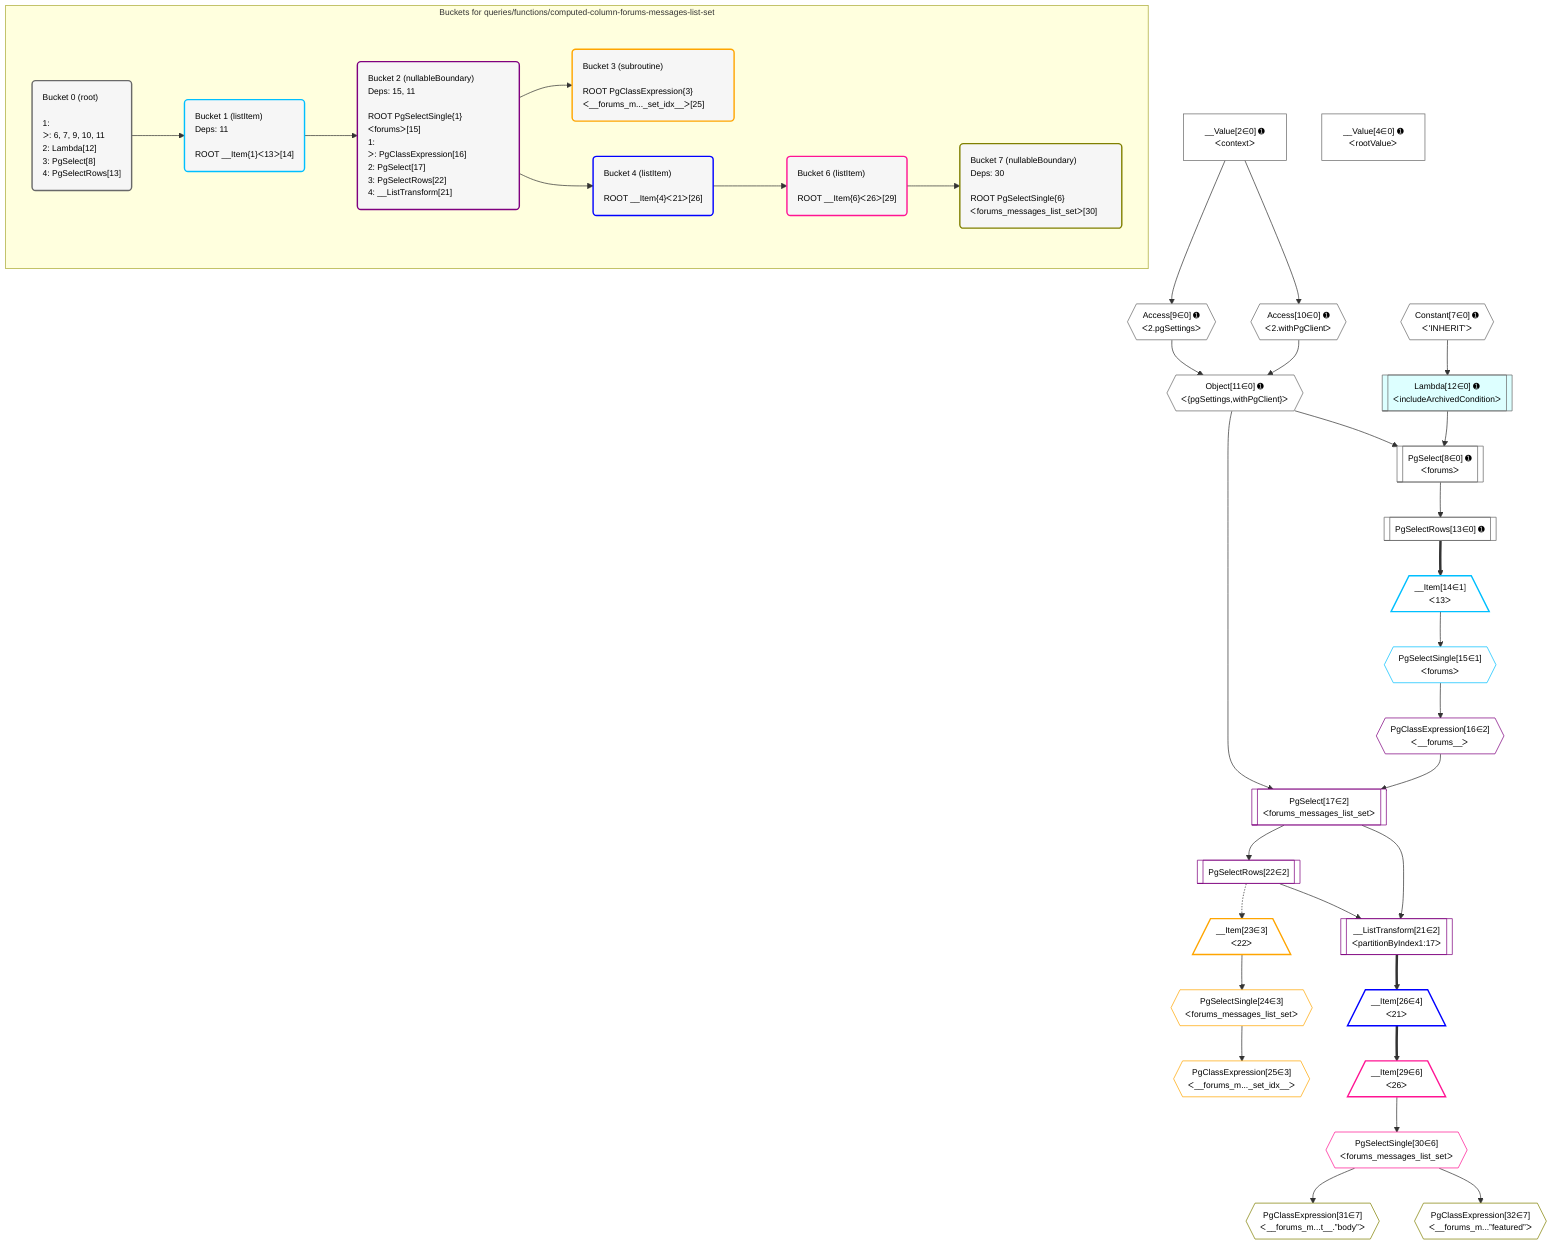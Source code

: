 %%{init: {'themeVariables': { 'fontSize': '12px'}}}%%
graph TD
    classDef path fill:#eee,stroke:#000,color:#000
    classDef plan fill:#fff,stroke-width:1px,color:#000
    classDef itemplan fill:#fff,stroke-width:2px,color:#000
    classDef unbatchedplan fill:#dff,stroke-width:1px,color:#000
    classDef sideeffectplan fill:#fcc,stroke-width:2px,color:#000
    classDef bucket fill:#f6f6f6,color:#000,stroke-width:2px,text-align:left


    %% plan dependencies
    PgSelect8[["PgSelect[8∈0] ➊<br />ᐸforumsᐳ"]]:::plan
    Object11{{"Object[11∈0] ➊<br />ᐸ{pgSettings,withPgClient}ᐳ"}}:::plan
    Lambda12[["Lambda[12∈0] ➊<br />ᐸincludeArchivedConditionᐳ"]]:::unbatchedplan
    Object11 & Lambda12 --> PgSelect8
    Access9{{"Access[9∈0] ➊<br />ᐸ2.pgSettingsᐳ"}}:::plan
    Access10{{"Access[10∈0] ➊<br />ᐸ2.withPgClientᐳ"}}:::plan
    Access9 & Access10 --> Object11
    __Value2["__Value[2∈0] ➊<br />ᐸcontextᐳ"]:::plan
    __Value2 --> Access9
    __Value2 --> Access10
    Constant7{{"Constant[7∈0] ➊<br />ᐸ'INHERIT'ᐳ"}}:::plan
    Constant7 --> Lambda12
    PgSelectRows13[["PgSelectRows[13∈0] ➊"]]:::plan
    PgSelect8 --> PgSelectRows13
    __Value4["__Value[4∈0] ➊<br />ᐸrootValueᐳ"]:::plan
    __Item14[/"__Item[14∈1]<br />ᐸ13ᐳ"\]:::itemplan
    PgSelectRows13 ==> __Item14
    PgSelectSingle15{{"PgSelectSingle[15∈1]<br />ᐸforumsᐳ"}}:::plan
    __Item14 --> PgSelectSingle15
    PgSelect17[["PgSelect[17∈2]<br />ᐸforums_messages_list_setᐳ"]]:::plan
    PgClassExpression16{{"PgClassExpression[16∈2]<br />ᐸ__forums__ᐳ"}}:::plan
    Object11 & PgClassExpression16 --> PgSelect17
    __ListTransform21[["__ListTransform[21∈2]<br />ᐸpartitionByIndex1:17ᐳ"]]:::plan
    PgSelectRows22[["PgSelectRows[22∈2]"]]:::plan
    PgSelectRows22 & PgSelect17 --> __ListTransform21
    PgSelectSingle15 --> PgClassExpression16
    PgSelect17 --> PgSelectRows22
    __Item23[/"__Item[23∈3]<br />ᐸ22ᐳ"\]:::itemplan
    PgSelectRows22 -.-> __Item23
    PgSelectSingle24{{"PgSelectSingle[24∈3]<br />ᐸforums_messages_list_setᐳ"}}:::plan
    __Item23 --> PgSelectSingle24
    PgClassExpression25{{"PgClassExpression[25∈3]<br />ᐸ__forums_m..._set_idx__ᐳ"}}:::plan
    PgSelectSingle24 --> PgClassExpression25
    __Item26[/"__Item[26∈4]<br />ᐸ21ᐳ"\]:::itemplan
    __ListTransform21 ==> __Item26
    __Item29[/"__Item[29∈6]<br />ᐸ26ᐳ"\]:::itemplan
    __Item26 ==> __Item29
    PgSelectSingle30{{"PgSelectSingle[30∈6]<br />ᐸforums_messages_list_setᐳ"}}:::plan
    __Item29 --> PgSelectSingle30
    PgClassExpression31{{"PgClassExpression[31∈7]<br />ᐸ__forums_m...t__.”body”ᐳ"}}:::plan
    PgSelectSingle30 --> PgClassExpression31
    PgClassExpression32{{"PgClassExpression[32∈7]<br />ᐸ__forums_m...”featured”ᐳ"}}:::plan
    PgSelectSingle30 --> PgClassExpression32

    %% define steps

    subgraph "Buckets for queries/functions/computed-column-forums-messages-list-set"
    Bucket0("Bucket 0 (root)<br /><br />1: <br />ᐳ: 6, 7, 9, 10, 11<br />2: Lambda[12]<br />3: PgSelect[8]<br />4: PgSelectRows[13]"):::bucket
    classDef bucket0 stroke:#696969
    class Bucket0,__Value2,__Value4,Constant7,PgSelect8,Access9,Access10,Object11,Lambda12,PgSelectRows13 bucket0
    Bucket1("Bucket 1 (listItem)<br />Deps: 11<br /><br />ROOT __Item{1}ᐸ13ᐳ[14]"):::bucket
    classDef bucket1 stroke:#00bfff
    class Bucket1,__Item14,PgSelectSingle15 bucket1
    Bucket2("Bucket 2 (nullableBoundary)<br />Deps: 15, 11<br /><br />ROOT PgSelectSingle{1}ᐸforumsᐳ[15]<br />1: <br />ᐳ: PgClassExpression[16]<br />2: PgSelect[17]<br />3: PgSelectRows[22]<br />4: __ListTransform[21]"):::bucket
    classDef bucket2 stroke:#7f007f
    class Bucket2,PgClassExpression16,PgSelect17,__ListTransform21,PgSelectRows22 bucket2
    Bucket3("Bucket 3 (subroutine)<br /><br />ROOT PgClassExpression{3}ᐸ__forums_m..._set_idx__ᐳ[25]"):::bucket
    classDef bucket3 stroke:#ffa500
    class Bucket3,__Item23,PgSelectSingle24,PgClassExpression25 bucket3
    Bucket4("Bucket 4 (listItem)<br /><br />ROOT __Item{4}ᐸ21ᐳ[26]"):::bucket
    classDef bucket4 stroke:#0000ff
    class Bucket4,__Item26 bucket4
    Bucket6("Bucket 6 (listItem)<br /><br />ROOT __Item{6}ᐸ26ᐳ[29]"):::bucket
    classDef bucket6 stroke:#ff1493
    class Bucket6,__Item29,PgSelectSingle30 bucket6
    Bucket7("Bucket 7 (nullableBoundary)<br />Deps: 30<br /><br />ROOT PgSelectSingle{6}ᐸforums_messages_list_setᐳ[30]"):::bucket
    classDef bucket7 stroke:#808000
    class Bucket7,PgClassExpression31,PgClassExpression32 bucket7
    Bucket0 --> Bucket1
    Bucket1 --> Bucket2
    Bucket2 --> Bucket3 & Bucket4
    Bucket4 --> Bucket6
    Bucket6 --> Bucket7
    end